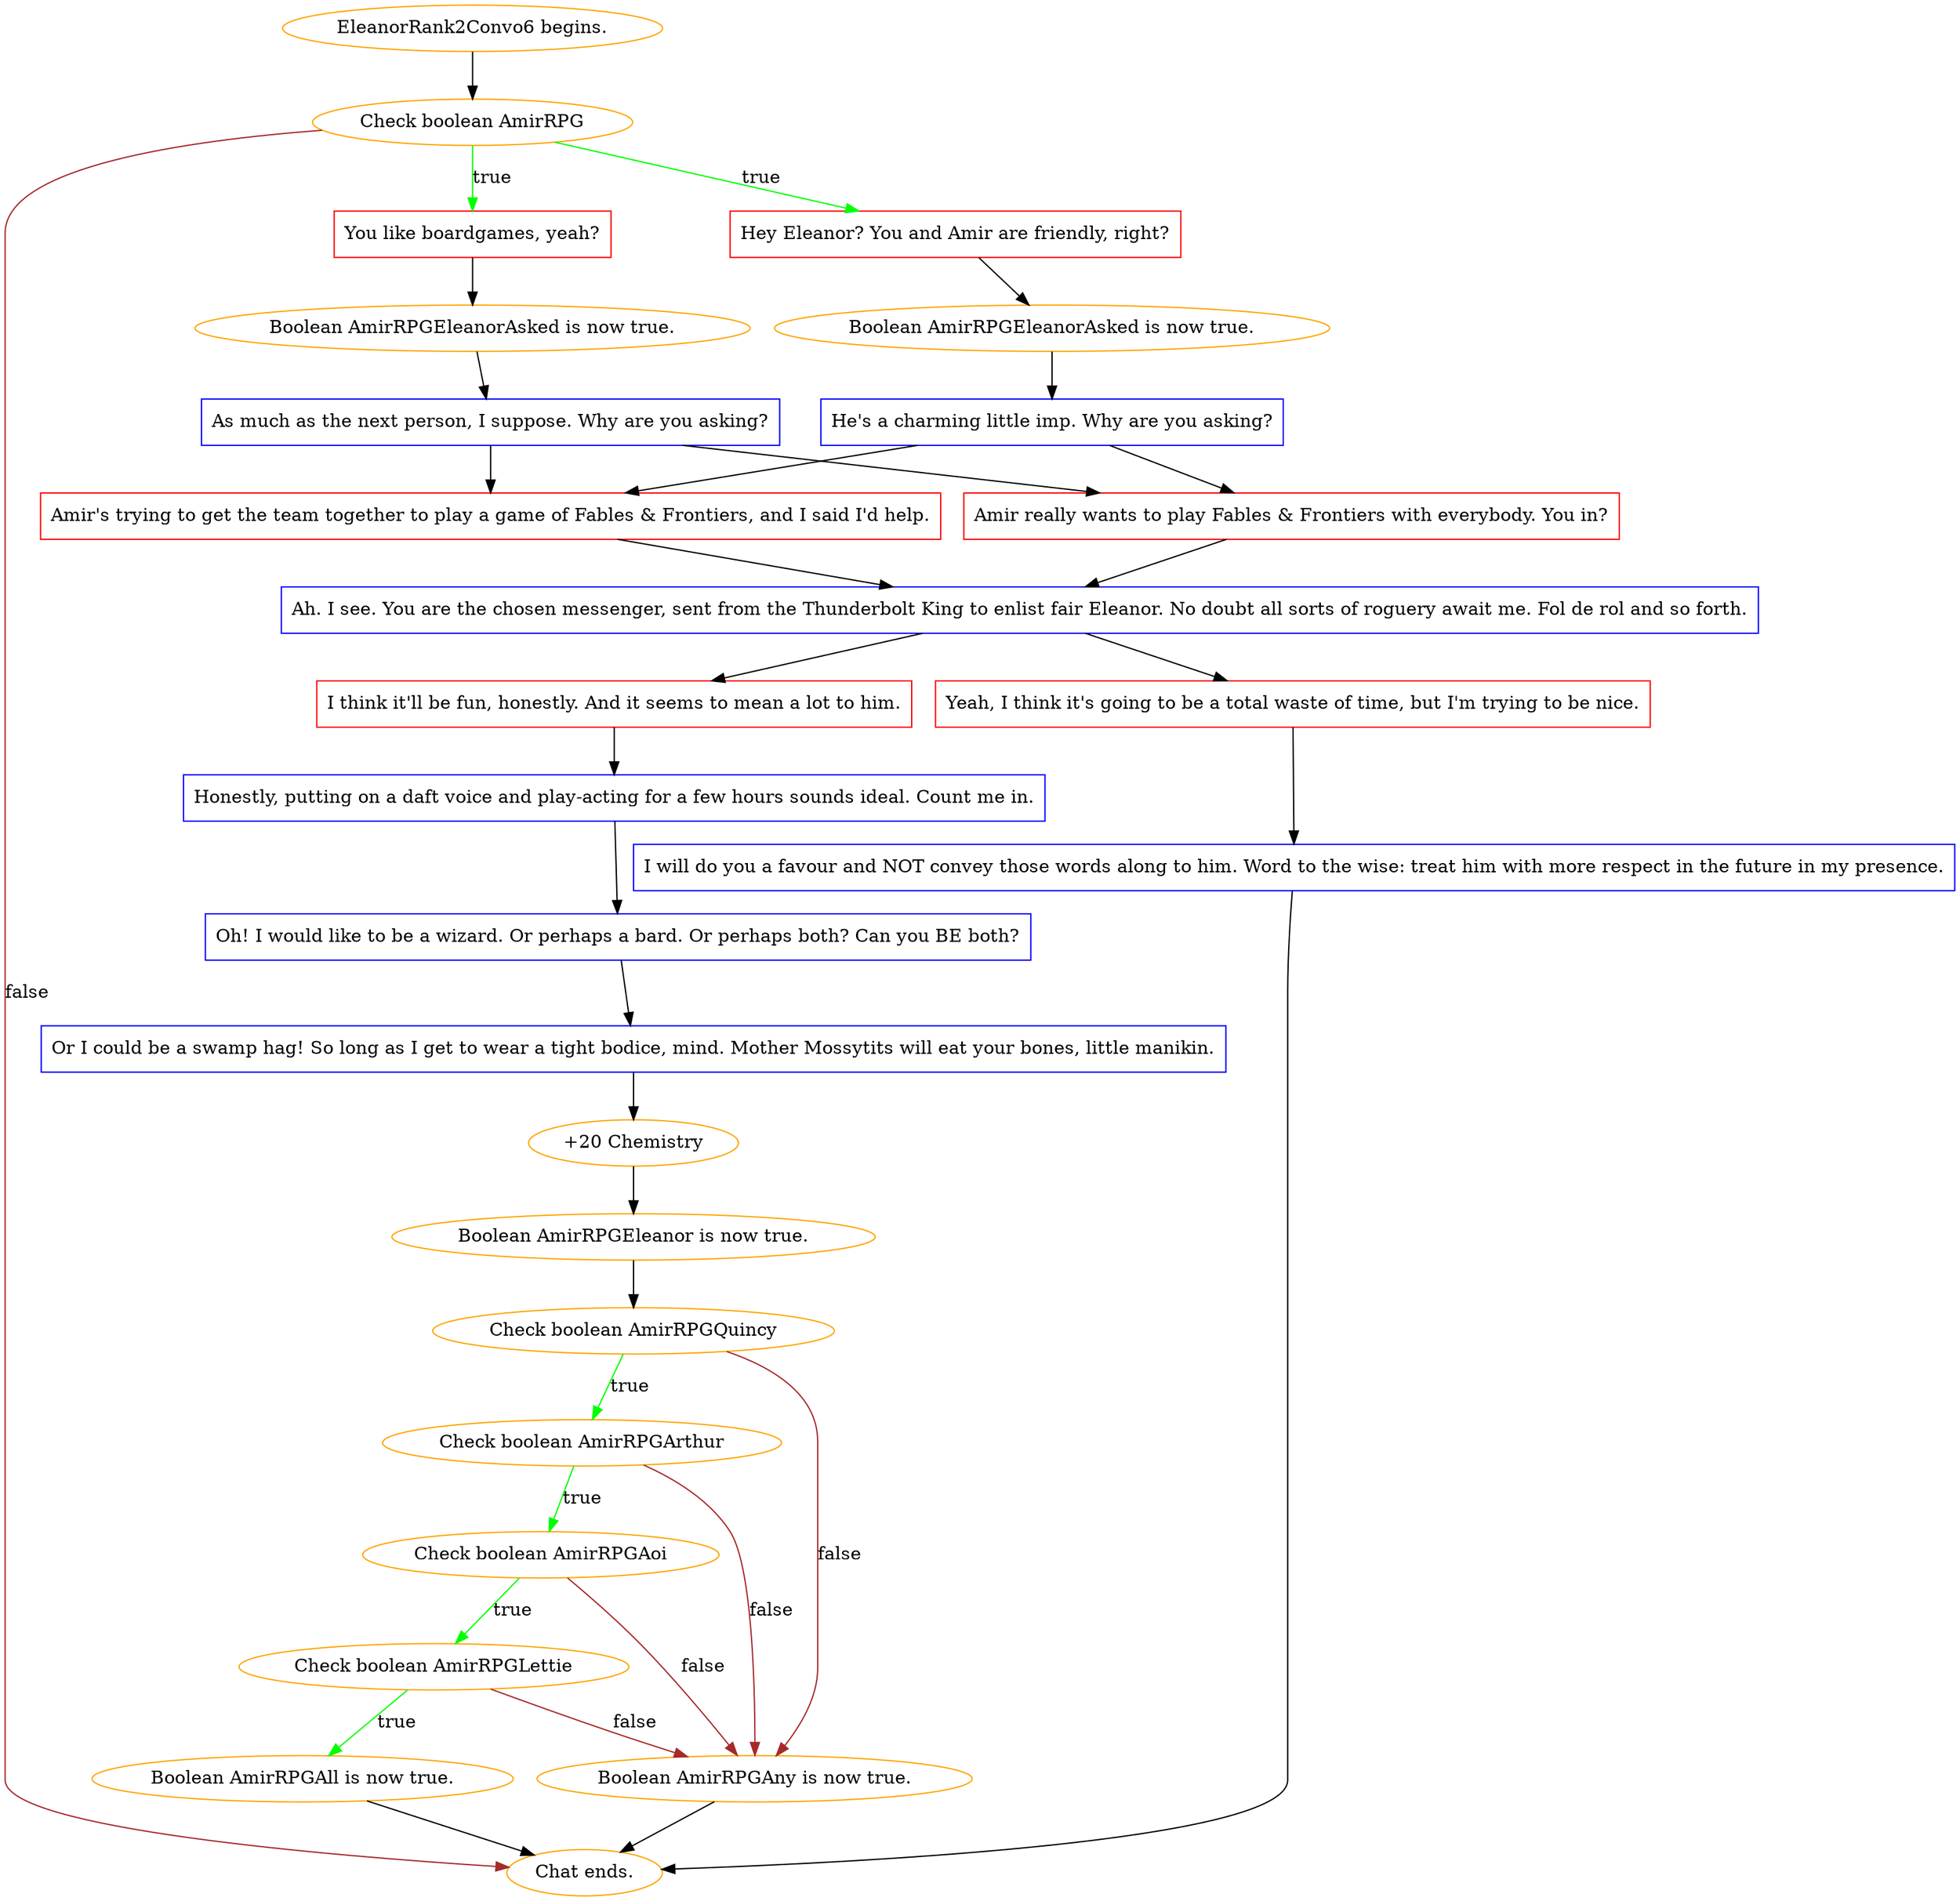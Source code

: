 digraph {
	"EleanorRank2Convo6 begins." [color=orange];
		"EleanorRank2Convo6 begins." -> 781;
	781 [label="Check boolean AmirRPG",color=orange];
		781 -> 1319 [label=true,color=green];
		781 -> 1321 [label=true,color=green];
		781 -> "Chat ends." [label=false,color=brown];
	1319 [label="Hey Eleanor? You and Amir are friendly, right?",shape=box,color=red];
		1319 -> "/EE/Types/Engine/SetBooleanDialogueNode:AmirRPGEleanorAsked:786";
	1321 [label="You like boardgames, yeah?",shape=box,color=red];
		1321 -> "/EE/Types/Engine/SetBooleanDialogueNode:AmirRPGEleanorAsked:787";
	"Chat ends." [color=orange];
	"/EE/Types/Engine/SetBooleanDialogueNode:AmirRPGEleanorAsked:786" [label="Boolean AmirRPGEleanorAsked is now true.",color=orange];
		"/EE/Types/Engine/SetBooleanDialogueNode:AmirRPGEleanorAsked:786" -> 786;
	"/EE/Types/Engine/SetBooleanDialogueNode:AmirRPGEleanorAsked:787" [label="Boolean AmirRPGEleanorAsked is now true.",color=orange];
		"/EE/Types/Engine/SetBooleanDialogueNode:AmirRPGEleanorAsked:787" -> 787;
	786 [label="He's a charming little imp. Why are you asking?",shape=box,color=blue];
		786 -> 788;
		786 -> 789;
	787 [label="As much as the next person, I suppose. Why are you asking?",shape=box,color=blue];
		787 -> 788;
		787 -> 789;
	788 [label="Amir's trying to get the team together to play a game of Fables & Frontiers, and I said I'd help.",shape=box,color=red];
		788 -> 790;
	789 [label="Amir really wants to play Fables & Frontiers with everybody. You in?",shape=box,color=red];
		789 -> 790;
	790 [label="Ah. I see. You are the chosen messenger, sent from the Thunderbolt King to enlist fair Eleanor. No doubt all sorts of roguery await me. Fol de rol and so forth.",shape=box,color=blue];
		790 -> 791;
		790 -> 792;
	791 [label="Yeah, I think it's going to be a total waste of time, but I'm trying to be nice.",shape=box,color=red];
		791 -> 793;
	792 [label="I think it'll be fun, honestly. And it seems to mean a lot to him.",shape=box,color=red];
		792 -> 794;
	793 [label="I will do you a favour and NOT convey those words along to him. Word to the wise: treat him with more respect in the future in my presence.",shape=box,color=blue];
		793 -> "Chat ends.";
	794 [label="Honestly, putting on a daft voice and play-acting for a few hours sounds ideal. Count me in.",shape=box,color=blue];
		794 -> 795;
	795 [label="Oh! I would like to be a wizard. Or perhaps a bard. Or perhaps both? Can you BE both?",shape=box,color=blue];
		795 -> 796;
	796 [label="Or I could be a swamp hag! So long as I get to wear a tight bodice, mind. Mother Mossytits will eat your bones, little manikin.",shape=box,color=blue];
		796 -> 804;
	804 [label="+20 Chemistry",color=orange];
		804 -> "/EE/Types/Engine/SetBooleanDialogueNode:AmirRPGEleanor:798";
	"/EE/Types/Engine/SetBooleanDialogueNode:AmirRPGEleanor:798" [label="Boolean AmirRPGEleanor is now true.",color=orange];
		"/EE/Types/Engine/SetBooleanDialogueNode:AmirRPGEleanor:798" -> 798;
	798 [label="Check boolean AmirRPGQuincy",color=orange];
		798 -> 799 [label=true,color=green];
		798 -> "/EE/Types/Engine/SetBooleanDialogueNode:AmirRPGAny:Chat ends." [label=false,color=brown];
	799 [label="Check boolean AmirRPGArthur",color=orange];
		799 -> 800 [label=true,color=green];
		799 -> "/EE/Types/Engine/SetBooleanDialogueNode:AmirRPGAny:Chat ends." [label=false,color=brown];
	"/EE/Types/Engine/SetBooleanDialogueNode:AmirRPGAny:Chat ends." [label="Boolean AmirRPGAny is now true.",color=orange];
		"/EE/Types/Engine/SetBooleanDialogueNode:AmirRPGAny:Chat ends." -> "Chat ends.";
	800 [label="Check boolean AmirRPGAoi",color=orange];
		800 -> 801 [label=true,color=green];
		800 -> "/EE/Types/Engine/SetBooleanDialogueNode:AmirRPGAny:Chat ends." [label=false,color=brown];
	801 [label="Check boolean AmirRPGLettie",color=orange];
		801 -> "/EE/Types/Engine/SetBooleanDialogueNode:AmirRPGAll:Chat ends." [label=true,color=green];
		801 -> "/EE/Types/Engine/SetBooleanDialogueNode:AmirRPGAny:Chat ends." [label=false,color=brown];
	"/EE/Types/Engine/SetBooleanDialogueNode:AmirRPGAll:Chat ends." [label="Boolean AmirRPGAll is now true.",color=orange];
		"/EE/Types/Engine/SetBooleanDialogueNode:AmirRPGAll:Chat ends." -> "Chat ends.";
}